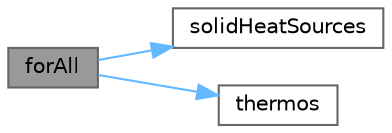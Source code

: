 digraph "forAll"
{
 // LATEX_PDF_SIZE
  bgcolor="transparent";
  edge [fontname=Helvetica,fontsize=10,labelfontname=Helvetica,labelfontsize=10];
  node [fontname=Helvetica,fontsize=10,shape=box,height=0.2,width=0.4];
  rankdir="LR";
  Node1 [id="Node000001",label="forAll",height=0.2,width=0.4,color="gray40", fillcolor="grey60", style="filled", fontcolor="black",tooltip=" "];
  Node1 -> Node2 [id="edge1_Node000001_Node000002",color="steelblue1",style="solid",tooltip=" "];
  Node2 [id="Node000002",label="solidHeatSources",height=0.2,width=0.4,color="grey40", fillcolor="white", style="filled",URL="$createSolidFields_8H.html#a72e4d1cd53a3a15ebbb016be4038a21f",tooltip=" "];
  Node1 -> Node3 [id="edge2_Node000001_Node000003",color="steelblue1",style="solid",tooltip=" "];
  Node3 [id="Node000003",label="thermos",height=0.2,width=0.4,color="grey40", fillcolor="white", style="filled",URL="$createSolidFields_8H.html#a068a707e36baa27d185479b6032105dd",tooltip=" "];
}
